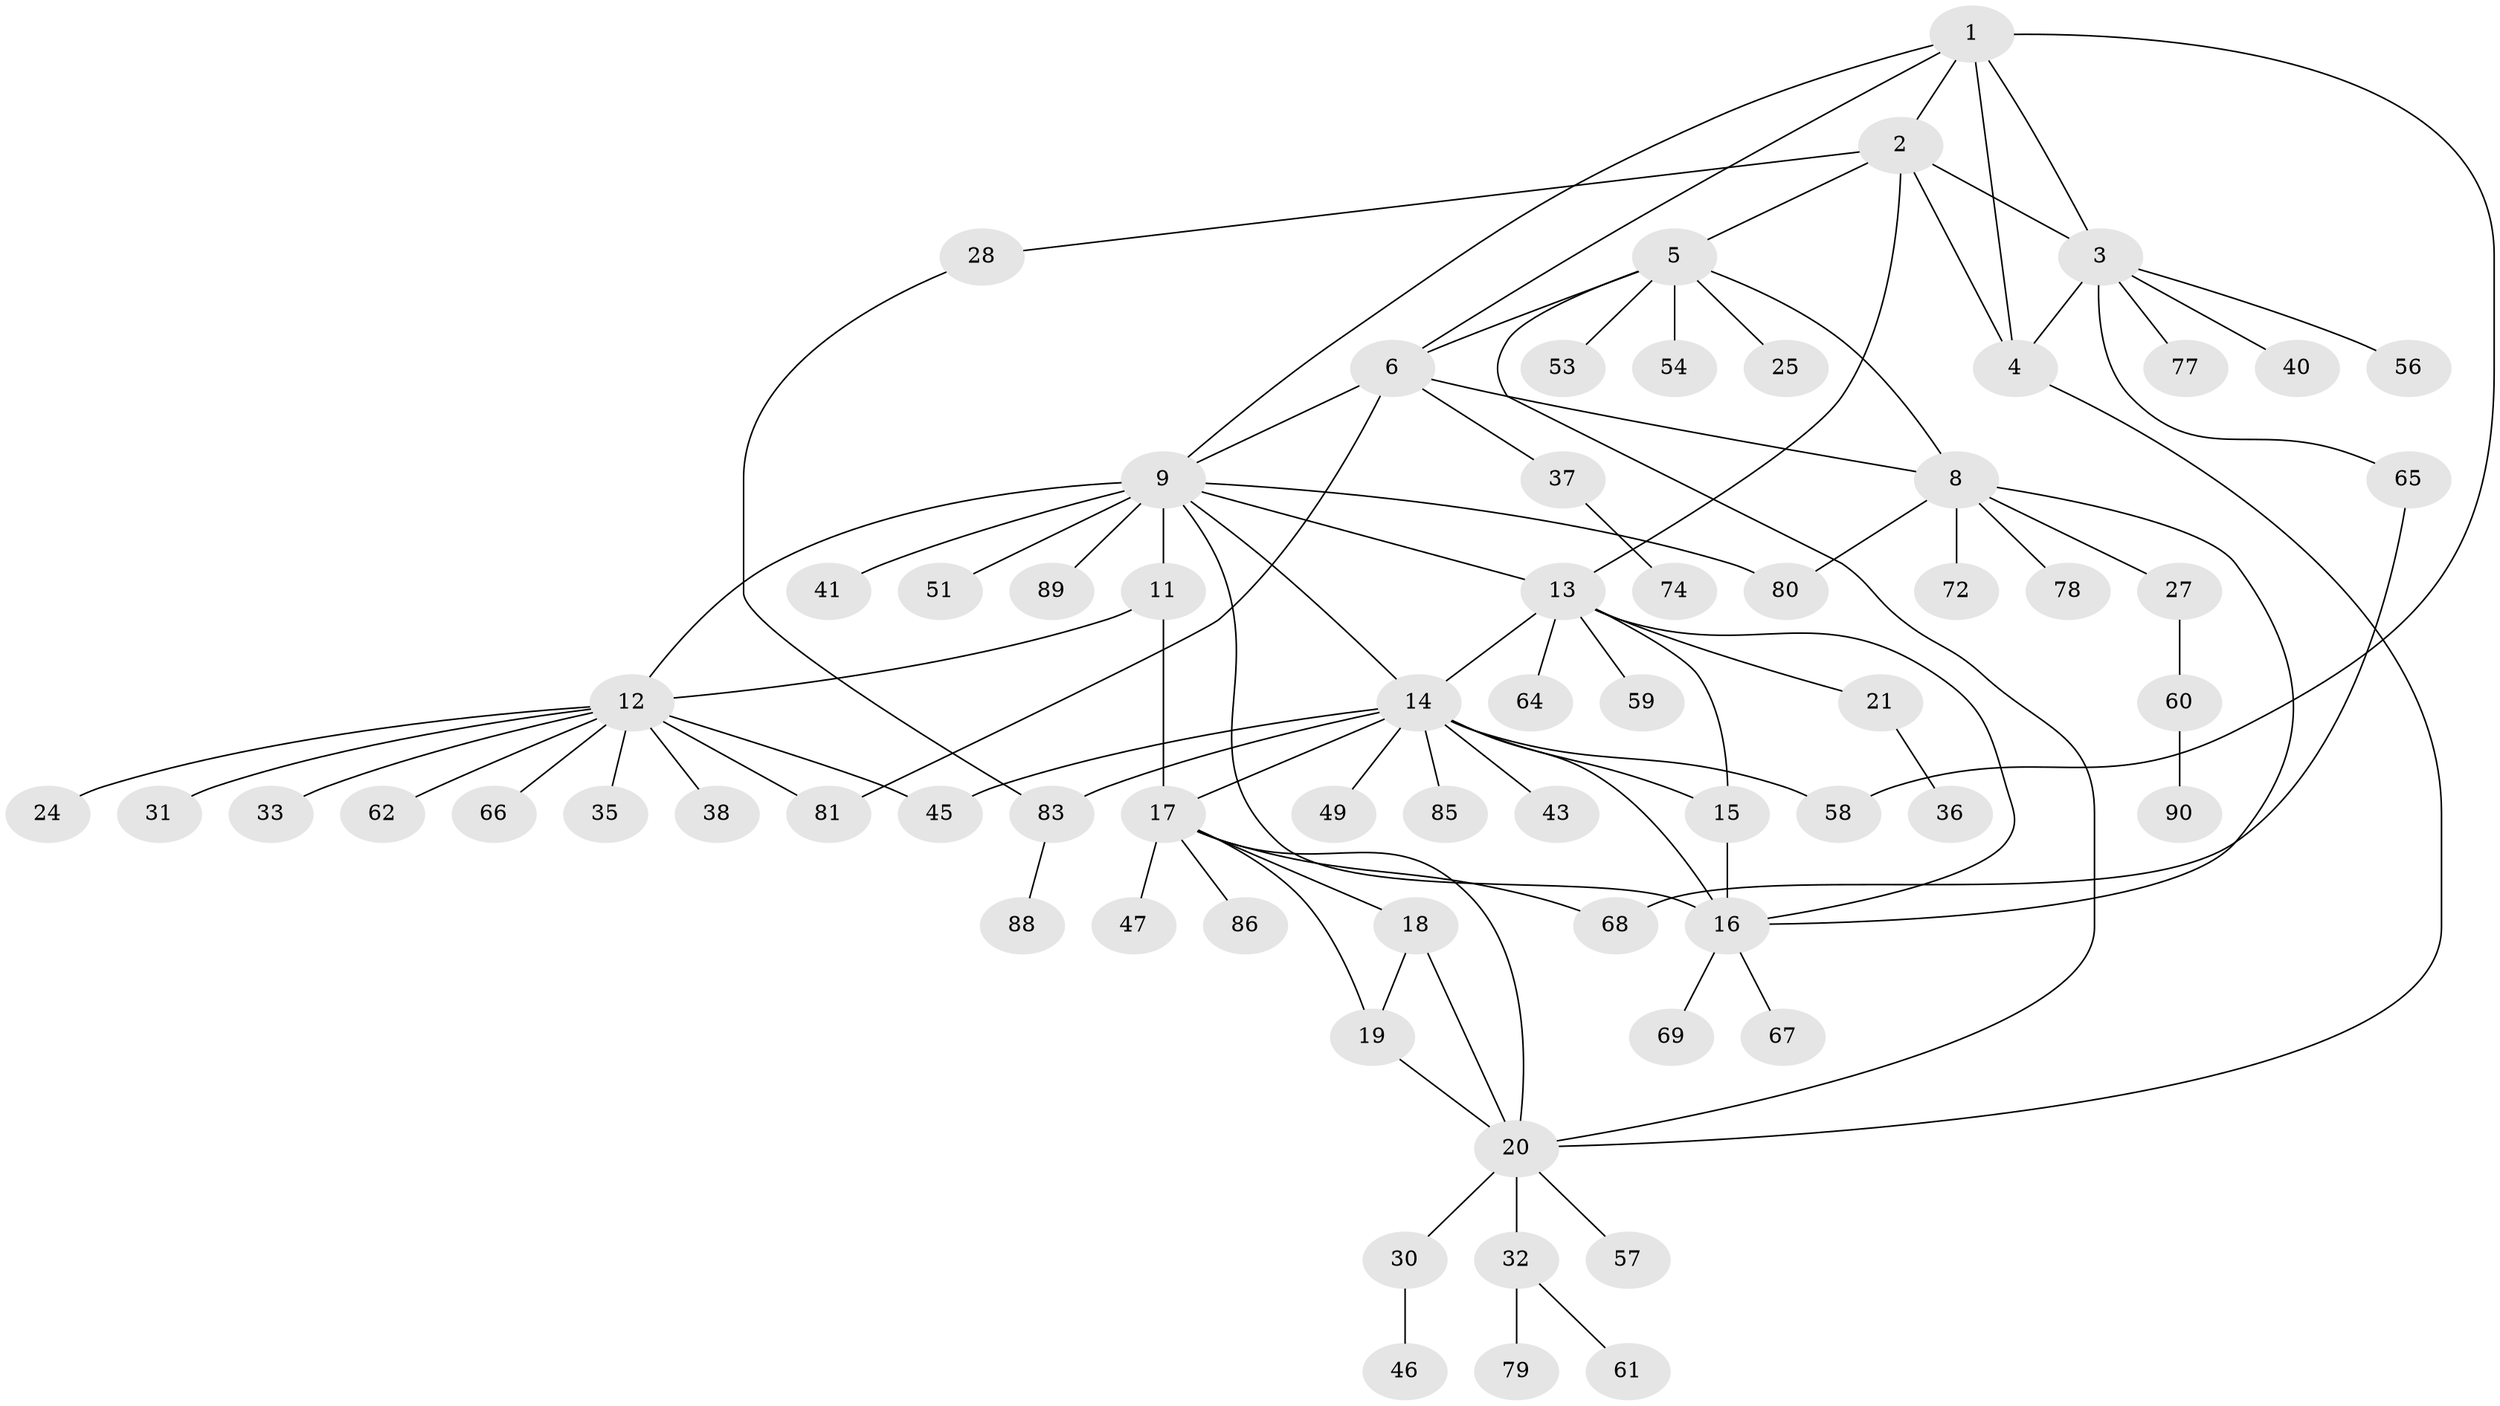 // original degree distribution, {6: 0.03260869565217391, 7: 0.03260869565217391, 4: 0.05434782608695652, 8: 0.043478260869565216, 5: 0.010869565217391304, 9: 0.021739130434782608, 12: 0.010869565217391304, 10: 0.010869565217391304, 3: 0.07608695652173914, 2: 0.21739130434782608, 1: 0.4891304347826087}
// Generated by graph-tools (version 1.1) at 2025/42/03/06/25 10:42:07]
// undirected, 67 vertices, 92 edges
graph export_dot {
graph [start="1"]
  node [color=gray90,style=filled];
  1 [super="+23"];
  2 [super="+63"];
  3 [super="+39"];
  4;
  5 [super="+7"];
  6 [super="+50"];
  8 [super="+55"];
  9 [super="+10"];
  11;
  12 [super="+22"];
  13 [super="+42"];
  14 [super="+71"];
  15 [super="+75"];
  16 [super="+48"];
  17 [super="+91"];
  18;
  19 [super="+29"];
  20 [super="+26"];
  21;
  24;
  25;
  27;
  28 [super="+34"];
  30 [super="+52"];
  31;
  32 [super="+92"];
  33;
  35;
  36;
  37 [super="+73"];
  38;
  40;
  41 [super="+44"];
  43 [super="+76"];
  45;
  46;
  47;
  49;
  51;
  53;
  54;
  56 [super="+82"];
  57;
  58;
  59;
  60 [super="+70"];
  61;
  62;
  64;
  65 [super="+87"];
  66;
  67;
  68;
  69;
  72;
  74;
  77;
  78;
  79;
  80;
  81;
  83 [super="+84"];
  85;
  86;
  88;
  89;
  90;
  1 -- 2;
  1 -- 3;
  1 -- 4;
  1 -- 58;
  1 -- 6;
  1 -- 9;
  2 -- 3;
  2 -- 4;
  2 -- 5;
  2 -- 13;
  2 -- 28;
  3 -- 4;
  3 -- 40;
  3 -- 56;
  3 -- 65;
  3 -- 77;
  4 -- 20;
  5 -- 6 [weight=2];
  5 -- 8 [weight=2];
  5 -- 53;
  5 -- 54;
  5 -- 20;
  5 -- 25;
  6 -- 8;
  6 -- 9;
  6 -- 37;
  6 -- 81;
  8 -- 16;
  8 -- 27;
  8 -- 72;
  8 -- 78;
  8 -- 80;
  9 -- 11 [weight=2];
  9 -- 12 [weight=2];
  9 -- 16;
  9 -- 41;
  9 -- 51;
  9 -- 80;
  9 -- 13;
  9 -- 89;
  9 -- 14;
  11 -- 12;
  11 -- 17;
  12 -- 24;
  12 -- 31;
  12 -- 35;
  12 -- 38;
  12 -- 45;
  12 -- 62;
  12 -- 66;
  12 -- 81;
  12 -- 33;
  13 -- 14;
  13 -- 15;
  13 -- 16;
  13 -- 21;
  13 -- 59;
  13 -- 64;
  14 -- 15;
  14 -- 16;
  14 -- 17;
  14 -- 43;
  14 -- 45;
  14 -- 49;
  14 -- 58;
  14 -- 83;
  14 -- 85;
  15 -- 16;
  16 -- 67;
  16 -- 69;
  17 -- 18;
  17 -- 19;
  17 -- 20;
  17 -- 47;
  17 -- 86;
  17 -- 68;
  18 -- 19;
  18 -- 20;
  19 -- 20;
  20 -- 32;
  20 -- 57;
  20 -- 30;
  21 -- 36;
  27 -- 60;
  28 -- 83;
  30 -- 46;
  32 -- 61;
  32 -- 79;
  37 -- 74;
  60 -- 90;
  65 -- 68;
  83 -- 88;
}
